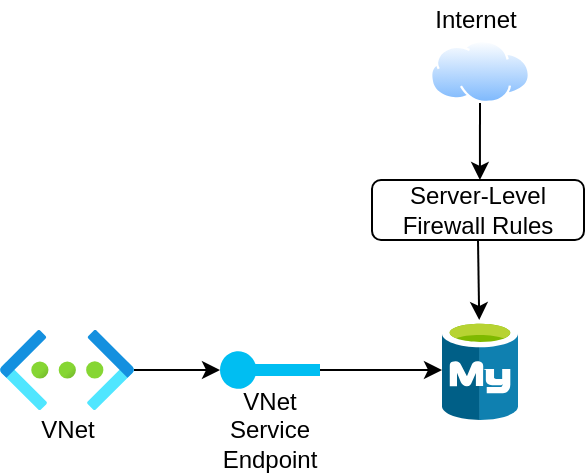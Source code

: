 <mxfile version="14.6.13" type="device"><diagram id="tmRzDBQh1VYBNfL0RQkR" name="ページ1"><mxGraphModel dx="946" dy="672" grid="1" gridSize="10" guides="1" tooltips="1" connect="1" arrows="1" fold="1" page="1" pageScale="1" pageWidth="827" pageHeight="1169" math="0" shadow="0"><root><mxCell id="0"/><mxCell id="1" parent="0"/><mxCell id="ttLPmZFcTKRDFKN5uMDU-1" value="" style="aspect=fixed;html=1;points=[];align=center;image;fontSize=12;image=img/lib/mscae/Azure_Database_for_MySQL_servers.svg;" vertex="1" parent="1"><mxGeometry x="321" y="340" width="38" height="50" as="geometry"/></mxCell><mxCell id="ttLPmZFcTKRDFKN5uMDU-3" value="Server-Level&lt;br&gt;Firewall Rules" style="rounded=1;whiteSpace=wrap;html=1;" vertex="1" parent="1"><mxGeometry x="286" y="270" width="106" height="30" as="geometry"/></mxCell><mxCell id="ttLPmZFcTKRDFKN5uMDU-4" value="" style="aspect=fixed;perimeter=ellipsePerimeter;html=1;align=center;shadow=0;dashed=0;spacingTop=3;image;image=img/lib/active_directory/internet_cloud.svg;" vertex="1" parent="1"><mxGeometry x="315" y="200" width="50" height="31.5" as="geometry"/></mxCell><mxCell id="ttLPmZFcTKRDFKN5uMDU-5" value="Internet" style="text;html=1;strokeColor=none;fillColor=none;align=center;verticalAlign=middle;whiteSpace=wrap;rounded=0;" vertex="1" parent="1"><mxGeometry x="318" y="180" width="40" height="20" as="geometry"/></mxCell><mxCell id="ttLPmZFcTKRDFKN5uMDU-7" value="" style="endArrow=classic;html=1;exitX=0.5;exitY=1;exitDx=0;exitDy=0;entryX=0.509;entryY=0;entryDx=0;entryDy=0;entryPerimeter=0;" edge="1" parent="1" source="ttLPmZFcTKRDFKN5uMDU-4" target="ttLPmZFcTKRDFKN5uMDU-3"><mxGeometry width="50" height="50" relative="1" as="geometry"><mxPoint x="170" y="460" as="sourcePoint"/><mxPoint x="220" y="410" as="targetPoint"/></mxGeometry></mxCell><mxCell id="ttLPmZFcTKRDFKN5uMDU-8" value="" style="endArrow=classic;html=1;exitX=0.5;exitY=1;exitDx=0;exitDy=0;" edge="1" parent="1" source="ttLPmZFcTKRDFKN5uMDU-3" target="ttLPmZFcTKRDFKN5uMDU-1"><mxGeometry width="50" height="50" relative="1" as="geometry"><mxPoint x="350" y="241.5" as="sourcePoint"/><mxPoint x="349.954" y="280" as="targetPoint"/></mxGeometry></mxCell><mxCell id="ttLPmZFcTKRDFKN5uMDU-10" value="" style="verticalLabelPosition=bottom;html=1;verticalAlign=top;align=center;strokeColor=none;fillColor=#00BEF2;shape=mxgraph.azure.service_endpoint;" vertex="1" parent="1"><mxGeometry x="210" y="355" width="50" height="20" as="geometry"/></mxCell><mxCell id="ttLPmZFcTKRDFKN5uMDU-11" value="" style="aspect=fixed;html=1;points=[];align=center;image;fontSize=12;image=img/lib/azure2/networking/Virtual_Networks.svg;" vertex="1" parent="1"><mxGeometry x="100" y="345" width="67" height="40" as="geometry"/></mxCell><mxCell id="ttLPmZFcTKRDFKN5uMDU-12" value="" style="endArrow=classic;html=1;entryX=0;entryY=0.5;entryDx=0;entryDy=0;entryPerimeter=0;" edge="1" parent="1" source="ttLPmZFcTKRDFKN5uMDU-11" target="ttLPmZFcTKRDFKN5uMDU-10"><mxGeometry width="50" height="50" relative="1" as="geometry"><mxPoint x="350" y="241.5" as="sourcePoint"/><mxPoint x="349.954" y="280" as="targetPoint"/></mxGeometry></mxCell><mxCell id="ttLPmZFcTKRDFKN5uMDU-13" value="" style="endArrow=classic;html=1;exitX=1;exitY=0.5;exitDx=0;exitDy=0;exitPerimeter=0;" edge="1" parent="1" source="ttLPmZFcTKRDFKN5uMDU-10" target="ttLPmZFcTKRDFKN5uMDU-1"><mxGeometry width="50" height="50" relative="1" as="geometry"><mxPoint x="177" y="375" as="sourcePoint"/><mxPoint x="350" y="370" as="targetPoint"/></mxGeometry></mxCell><mxCell id="ttLPmZFcTKRDFKN5uMDU-14" value="VNet" style="text;html=1;strokeColor=none;fillColor=none;align=center;verticalAlign=middle;whiteSpace=wrap;rounded=0;" vertex="1" parent="1"><mxGeometry x="113.5" y="385" width="40" height="20" as="geometry"/></mxCell><mxCell id="ttLPmZFcTKRDFKN5uMDU-15" value="VNet Service Endpoint" style="text;html=1;strokeColor=none;fillColor=none;align=center;verticalAlign=middle;whiteSpace=wrap;rounded=0;" vertex="1" parent="1"><mxGeometry x="215" y="385" width="40" height="20" as="geometry"/></mxCell></root></mxGraphModel></diagram></mxfile>